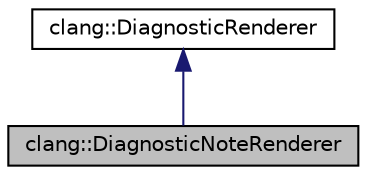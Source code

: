 digraph "clang::DiagnosticNoteRenderer"
{
 // LATEX_PDF_SIZE
  bgcolor="transparent";
  edge [fontname="Helvetica",fontsize="10",labelfontname="Helvetica",labelfontsize="10"];
  node [fontname="Helvetica",fontsize="10",shape=record];
  Node1 [label="clang::DiagnosticNoteRenderer",height=0.2,width=0.4,color="black", fillcolor="grey75", style="filled", fontcolor="black",tooltip="Subclass of DiagnosticRender that turns all subdiagostics into explicit notes."];
  Node2 -> Node1 [dir="back",color="midnightblue",fontsize="10",style="solid",fontname="Helvetica"];
  Node2 [label="clang::DiagnosticRenderer",height=0.2,width=0.4,color="black",URL="$classclang_1_1DiagnosticRenderer.html",tooltip="Class to encapsulate the logic for formatting a diagnostic message."];
}
